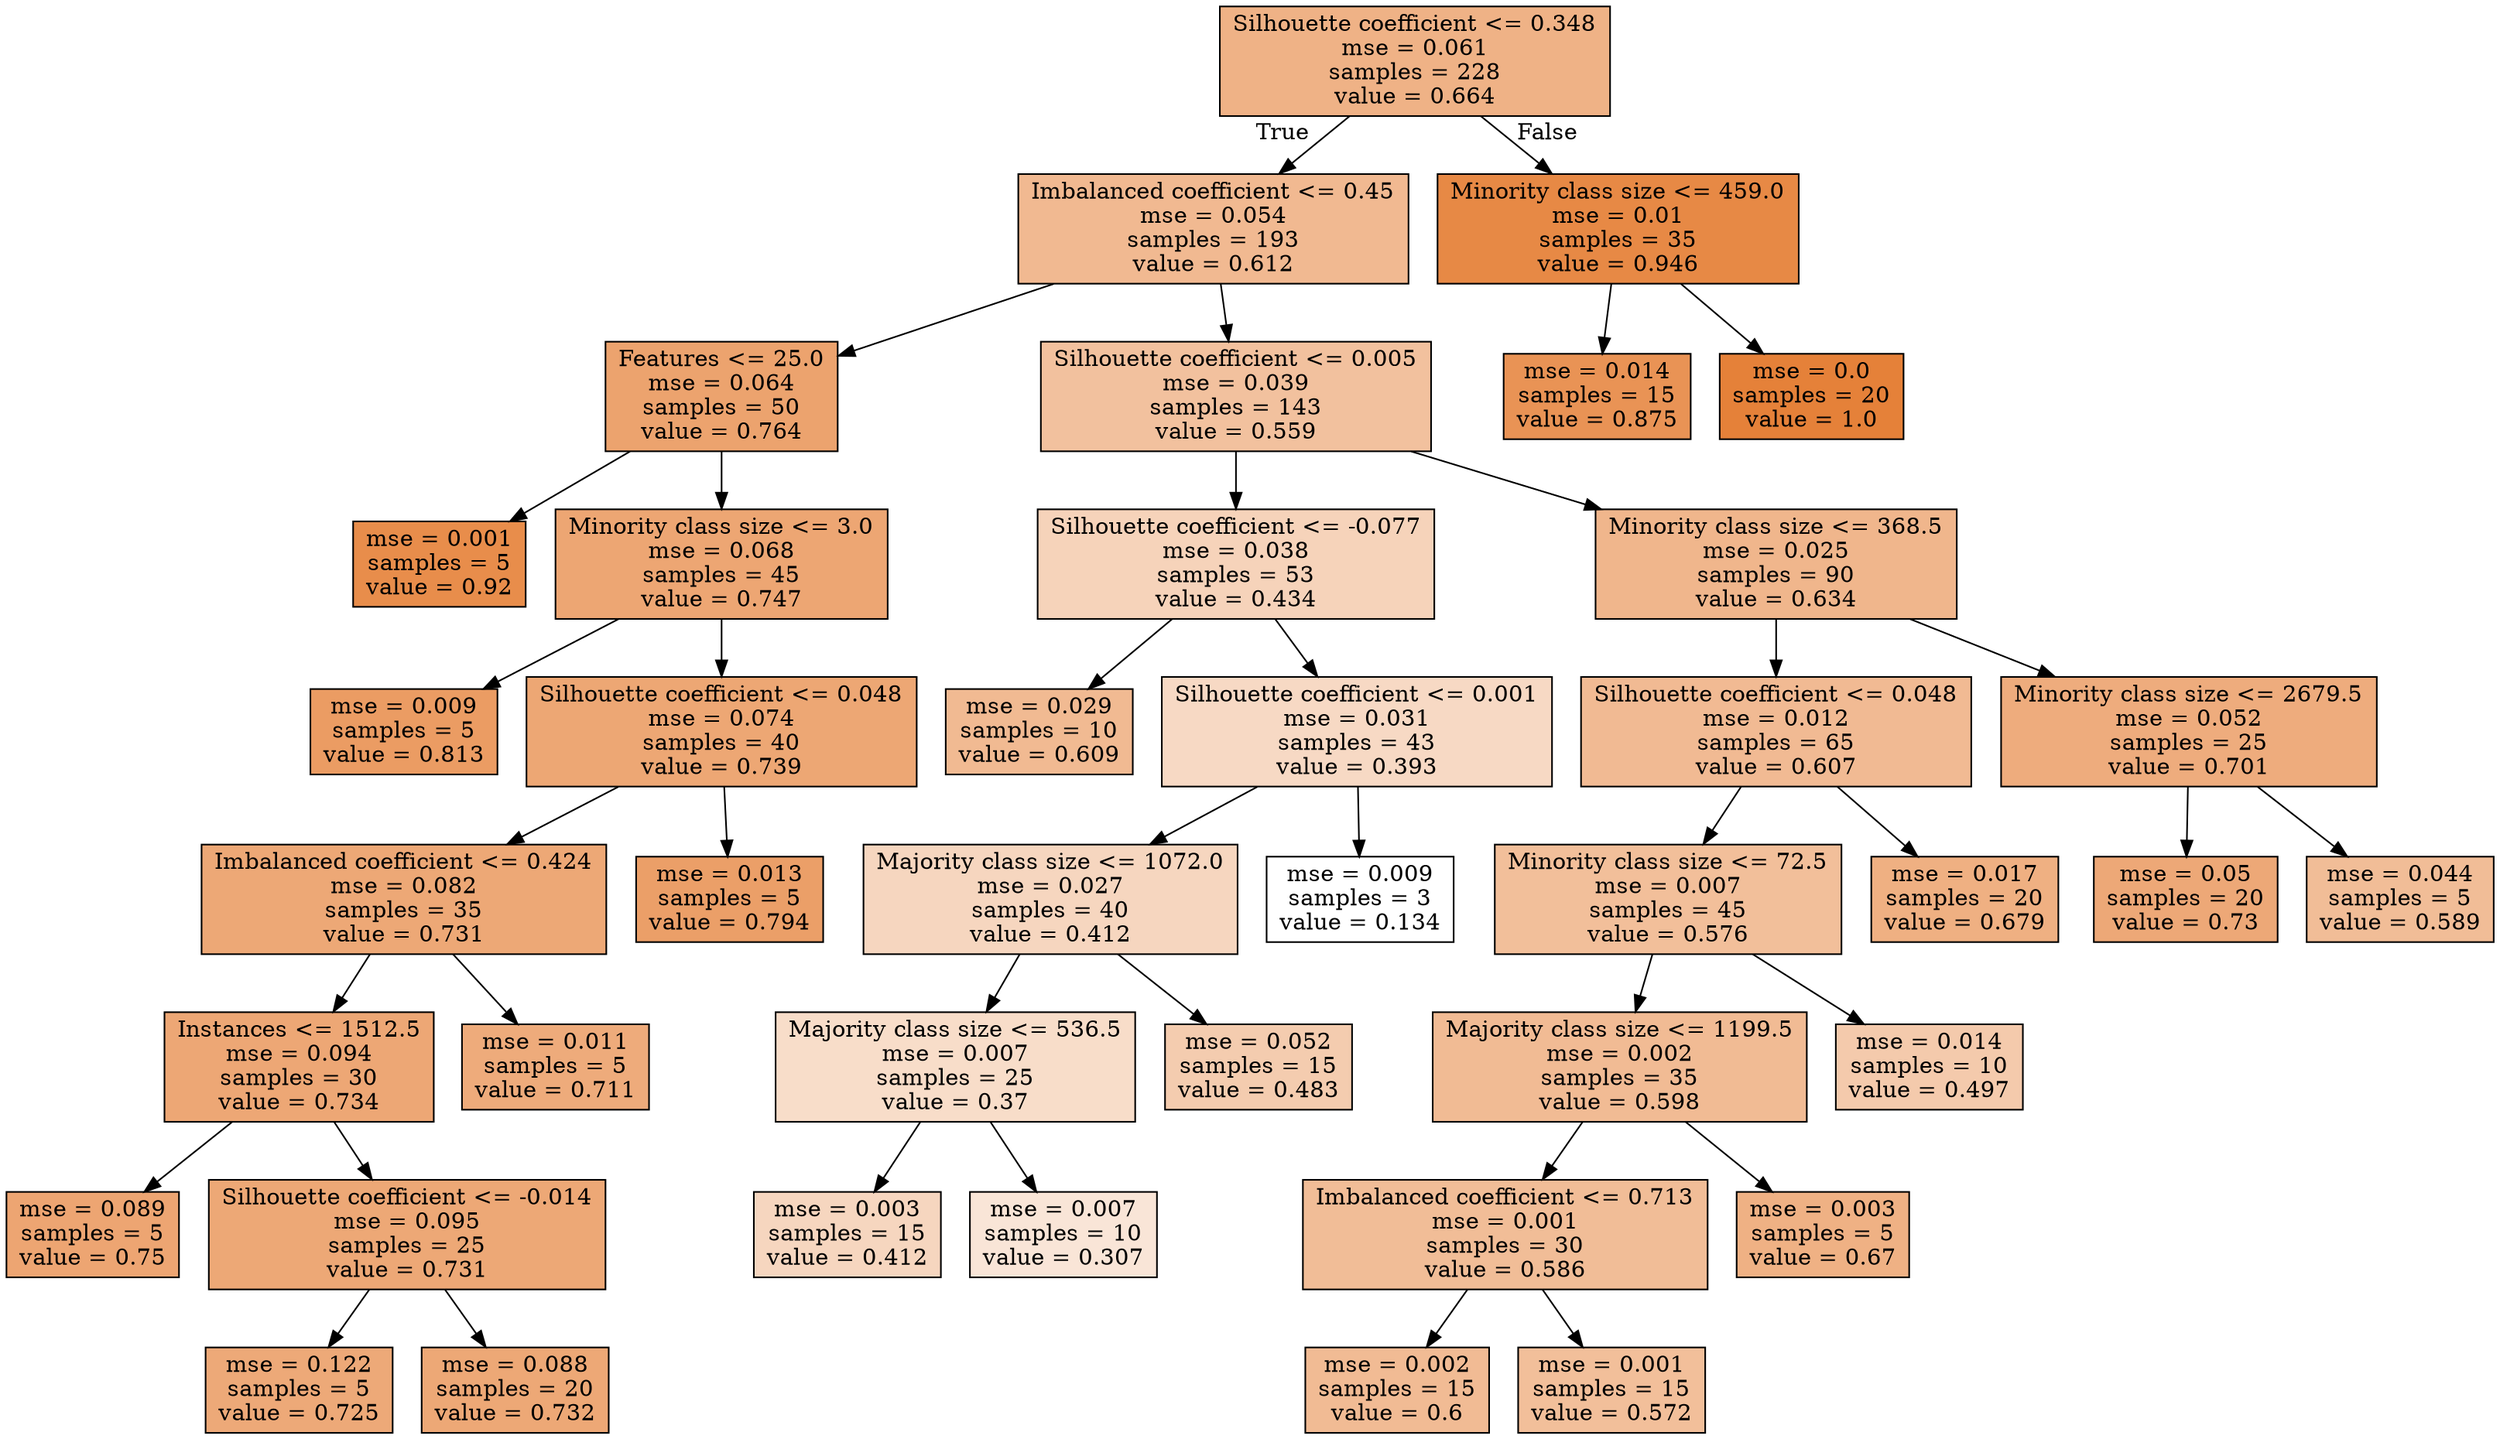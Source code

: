 digraph Tree {
node [shape=box, style="filled", color="black"] ;
0 [label="Silhouette coefficient <= 0.348\nmse = 0.061\nsamples = 228\nvalue = 0.664", fillcolor="#e581399c"] ;
1 [label="Imbalanced coefficient <= 0.45\nmse = 0.054\nsamples = 193\nvalue = 0.612", fillcolor="#e581398d"] ;
0 -> 1 [labeldistance=2.5, labelangle=45, headlabel="True"] ;
2 [label="Features <= 25.0\nmse = 0.064\nsamples = 50\nvalue = 0.764", fillcolor="#e58139ba"] ;
1 -> 2 ;
3 [label="mse = 0.001\nsamples = 5\nvalue = 0.92", fillcolor="#e58139e7"] ;
2 -> 3 ;
4 [label="Minority class size <= 3.0\nmse = 0.068\nsamples = 45\nvalue = 0.747", fillcolor="#e58139b4"] ;
2 -> 4 ;
5 [label="mse = 0.009\nsamples = 5\nvalue = 0.813", fillcolor="#e58139c8"] ;
4 -> 5 ;
6 [label="Silhouette coefficient <= 0.048\nmse = 0.074\nsamples = 40\nvalue = 0.739", fillcolor="#e58139b2"] ;
4 -> 6 ;
7 [label="Imbalanced coefficient <= 0.424\nmse = 0.082\nsamples = 35\nvalue = 0.731", fillcolor="#e58139b0"] ;
6 -> 7 ;
8 [label="Instances <= 1512.5\nmse = 0.094\nsamples = 30\nvalue = 0.734", fillcolor="#e58139b1"] ;
7 -> 8 ;
9 [label="mse = 0.089\nsamples = 5\nvalue = 0.75", fillcolor="#e58139b5"] ;
8 -> 9 ;
10 [label="Silhouette coefficient <= -0.014\nmse = 0.095\nsamples = 25\nvalue = 0.731", fillcolor="#e58139b0"] ;
8 -> 10 ;
11 [label="mse = 0.122\nsamples = 5\nvalue = 0.725", fillcolor="#e58139ae"] ;
10 -> 11 ;
12 [label="mse = 0.088\nsamples = 20\nvalue = 0.732", fillcolor="#e58139b0"] ;
10 -> 12 ;
13 [label="mse = 0.011\nsamples = 5\nvalue = 0.711", fillcolor="#e58139aa"] ;
7 -> 13 ;
14 [label="mse = 0.013\nsamples = 5\nvalue = 0.794", fillcolor="#e58139c2"] ;
6 -> 14 ;
15 [label="Silhouette coefficient <= 0.005\nmse = 0.039\nsamples = 143\nvalue = 0.559", fillcolor="#e581397d"] ;
1 -> 15 ;
16 [label="Silhouette coefficient <= -0.077\nmse = 0.038\nsamples = 53\nvalue = 0.434", fillcolor="#e5813958"] ;
15 -> 16 ;
17 [label="mse = 0.029\nsamples = 10\nvalue = 0.609", fillcolor="#e581398c"] ;
16 -> 17 ;
18 [label="Silhouette coefficient <= 0.001\nmse = 0.031\nsamples = 43\nvalue = 0.393", fillcolor="#e581394c"] ;
16 -> 18 ;
19 [label="Majority class size <= 1072.0\nmse = 0.027\nsamples = 40\nvalue = 0.412", fillcolor="#e5813952"] ;
18 -> 19 ;
20 [label="Majority class size <= 536.5\nmse = 0.007\nsamples = 25\nvalue = 0.37", fillcolor="#e5813945"] ;
19 -> 20 ;
21 [label="mse = 0.003\nsamples = 15\nvalue = 0.412", fillcolor="#e5813952"] ;
20 -> 21 ;
22 [label="mse = 0.007\nsamples = 10\nvalue = 0.307", fillcolor="#e5813933"] ;
20 -> 22 ;
23 [label="mse = 0.052\nsamples = 15\nvalue = 0.483", fillcolor="#e5813967"] ;
19 -> 23 ;
24 [label="mse = 0.009\nsamples = 3\nvalue = 0.134", fillcolor="#e5813900"] ;
18 -> 24 ;
25 [label="Minority class size <= 368.5\nmse = 0.025\nsamples = 90\nvalue = 0.634", fillcolor="#e5813993"] ;
15 -> 25 ;
26 [label="Silhouette coefficient <= 0.048\nmse = 0.012\nsamples = 65\nvalue = 0.607", fillcolor="#e581398b"] ;
25 -> 26 ;
27 [label="Minority class size <= 72.5\nmse = 0.007\nsamples = 45\nvalue = 0.576", fillcolor="#e5813982"] ;
26 -> 27 ;
28 [label="Majority class size <= 1199.5\nmse = 0.002\nsamples = 35\nvalue = 0.598", fillcolor="#e5813989"] ;
27 -> 28 ;
29 [label="Imbalanced coefficient <= 0.713\nmse = 0.001\nsamples = 30\nvalue = 0.586", fillcolor="#e5813985"] ;
28 -> 29 ;
30 [label="mse = 0.002\nsamples = 15\nvalue = 0.6", fillcolor="#e5813989"] ;
29 -> 30 ;
31 [label="mse = 0.001\nsamples = 15\nvalue = 0.572", fillcolor="#e5813981"] ;
29 -> 31 ;
32 [label="mse = 0.003\nsamples = 5\nvalue = 0.67", fillcolor="#e581399e"] ;
28 -> 32 ;
33 [label="mse = 0.014\nsamples = 10\nvalue = 0.497", fillcolor="#e581396b"] ;
27 -> 33 ;
34 [label="mse = 0.017\nsamples = 20\nvalue = 0.679", fillcolor="#e58139a0"] ;
26 -> 34 ;
35 [label="Minority class size <= 2679.5\nmse = 0.052\nsamples = 25\nvalue = 0.701", fillcolor="#e58139a7"] ;
25 -> 35 ;
36 [label="mse = 0.05\nsamples = 20\nvalue = 0.73", fillcolor="#e58139af"] ;
35 -> 36 ;
37 [label="mse = 0.044\nsamples = 5\nvalue = 0.589", fillcolor="#e5813986"] ;
35 -> 37 ;
38 [label="Minority class size <= 459.0\nmse = 0.01\nsamples = 35\nvalue = 0.946", fillcolor="#e58139ef"] ;
0 -> 38 [labeldistance=2.5, labelangle=-45, headlabel="False"] ;
39 [label="mse = 0.014\nsamples = 15\nvalue = 0.875", fillcolor="#e58139da"] ;
38 -> 39 ;
40 [label="mse = 0.0\nsamples = 20\nvalue = 1.0", fillcolor="#e58139ff"] ;
38 -> 40 ;
}